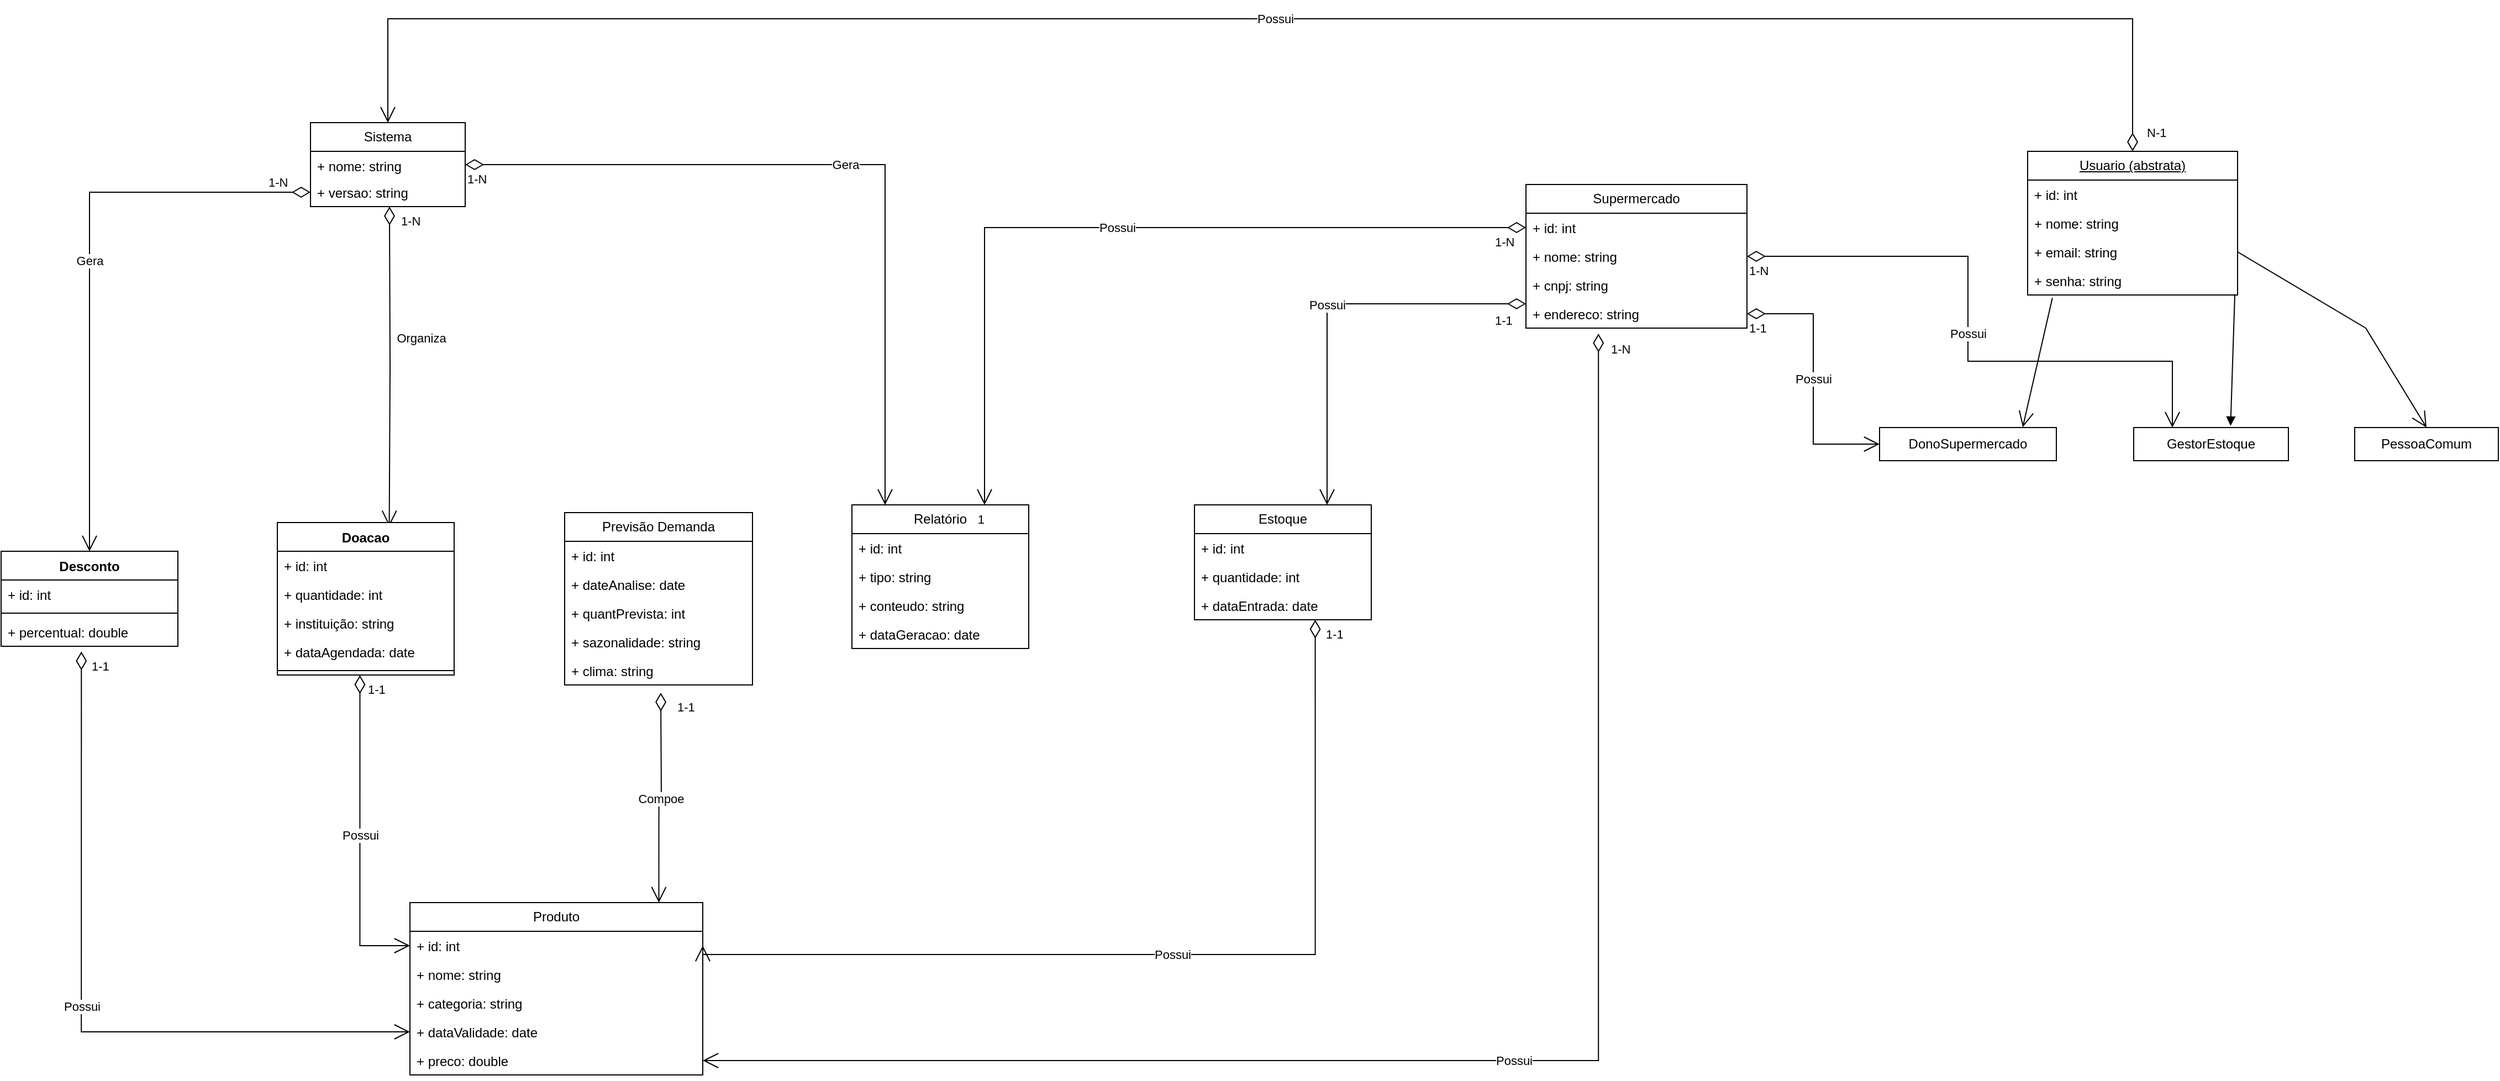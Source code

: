 <mxfile version="27.1.1">
  <diagram id="C5RBs43oDa-KdzZeNtuy" name="Page-1">
    <mxGraphModel dx="2121" dy="1750" grid="1" gridSize="10" guides="1" tooltips="1" connect="1" arrows="1" fold="1" page="1" pageScale="1" pageWidth="827" pageHeight="1169" math="0" shadow="0">
      <root>
        <mxCell id="WIyWlLk6GJQsqaUBKTNV-0" />
        <mxCell id="WIyWlLk6GJQsqaUBKTNV-1" parent="WIyWlLk6GJQsqaUBKTNV-0" />
        <mxCell id="jZNxcZ7v8EToszQoS8cT-0" value="Sistema" style="swimlane;fontStyle=0;childLayout=stackLayout;horizontal=1;startSize=26;fillColor=none;horizontalStack=0;resizeParent=1;resizeParentMax=0;resizeLast=0;collapsible=1;marginBottom=0;whiteSpace=wrap;html=1;" parent="WIyWlLk6GJQsqaUBKTNV-1" vertex="1">
          <mxGeometry x="-90" y="-76" width="140" height="76" as="geometry" />
        </mxCell>
        <mxCell id="jZNxcZ7v8EToszQoS8cT-1" value="+ nome: string" style="text;strokeColor=none;fillColor=none;align=left;verticalAlign=top;spacingLeft=4;spacingRight=4;overflow=hidden;rotatable=0;points=[[0,0.5],[1,0.5]];portConstraint=eastwest;whiteSpace=wrap;html=1;" parent="jZNxcZ7v8EToszQoS8cT-0" vertex="1">
          <mxGeometry y="26" width="140" height="24" as="geometry" />
        </mxCell>
        <mxCell id="jZNxcZ7v8EToszQoS8cT-2" value="+ versao: string" style="text;strokeColor=none;fillColor=none;align=left;verticalAlign=top;spacingLeft=4;spacingRight=4;overflow=hidden;rotatable=0;points=[[0,0.5],[1,0.5]];portConstraint=eastwest;whiteSpace=wrap;html=1;" parent="jZNxcZ7v8EToszQoS8cT-0" vertex="1">
          <mxGeometry y="50" width="140" height="26" as="geometry" />
        </mxCell>
        <mxCell id="jZNxcZ7v8EToszQoS8cT-37" value="Organiza" style="endArrow=open;html=1;endSize=12;startArrow=diamondThin;startSize=14;startFill=0;edgeStyle=orthogonalEdgeStyle;rounded=0;exitX=0.521;exitY=1;exitDx=0;exitDy=0;exitPerimeter=0;entryX=0.633;entryY=0.024;entryDx=0;entryDy=0;entryPerimeter=0;" parent="jZNxcZ7v8EToszQoS8cT-0" target="jZNxcZ7v8EToszQoS8cT-17" edge="1">
          <mxGeometry x="-0.172" y="28" relative="1" as="geometry">
            <mxPoint x="71.47" y="76" as="sourcePoint" />
            <mxPoint x="68.53" y="247" as="targetPoint" />
            <Array as="points" />
            <mxPoint y="-1" as="offset" />
          </mxGeometry>
        </mxCell>
        <mxCell id="jZNxcZ7v8EToszQoS8cT-38" value="1-N" style="edgeLabel;resizable=0;html=1;align=left;verticalAlign=top;" parent="jZNxcZ7v8EToszQoS8cT-37" connectable="0" vertex="1">
          <mxGeometry x="-1" relative="1" as="geometry">
            <mxPoint x="9" as="offset" />
          </mxGeometry>
        </mxCell>
        <mxCell id="jZNxcZ7v8EToszQoS8cT-4" value="Desconto" style="swimlane;fontStyle=1;align=center;verticalAlign=top;childLayout=stackLayout;horizontal=1;startSize=26;horizontalStack=0;resizeParent=1;resizeParentMax=0;resizeLast=0;collapsible=1;marginBottom=0;whiteSpace=wrap;html=1;" parent="WIyWlLk6GJQsqaUBKTNV-1" vertex="1">
          <mxGeometry x="-370" y="312" width="160" height="86" as="geometry" />
        </mxCell>
        <mxCell id="jZNxcZ7v8EToszQoS8cT-5" value="+ id: int" style="text;strokeColor=none;fillColor=none;align=left;verticalAlign=top;spacingLeft=4;spacingRight=4;overflow=hidden;rotatable=0;points=[[0,0.5],[1,0.5]];portConstraint=eastwest;whiteSpace=wrap;html=1;" parent="jZNxcZ7v8EToszQoS8cT-4" vertex="1">
          <mxGeometry y="26" width="160" height="26" as="geometry" />
        </mxCell>
        <mxCell id="jZNxcZ7v8EToszQoS8cT-6" value="" style="line;strokeWidth=1;fillColor=none;align=left;verticalAlign=middle;spacingTop=-1;spacingLeft=3;spacingRight=3;rotatable=0;labelPosition=right;points=[];portConstraint=eastwest;strokeColor=inherit;" parent="jZNxcZ7v8EToszQoS8cT-4" vertex="1">
          <mxGeometry y="52" width="160" height="8" as="geometry" />
        </mxCell>
        <mxCell id="jZNxcZ7v8EToszQoS8cT-7" value="+ percentual: double" style="text;strokeColor=none;fillColor=none;align=left;verticalAlign=top;spacingLeft=4;spacingRight=4;overflow=hidden;rotatable=0;points=[[0,0.5],[1,0.5]];portConstraint=eastwest;whiteSpace=wrap;html=1;" parent="jZNxcZ7v8EToszQoS8cT-4" vertex="1">
          <mxGeometry y="60" width="160" height="26" as="geometry" />
        </mxCell>
        <mxCell id="jZNxcZ7v8EToszQoS8cT-14" value="Gera" style="endArrow=open;html=1;endSize=12;startArrow=diamondThin;startSize=14;startFill=0;edgeStyle=orthogonalEdgeStyle;rounded=0;exitX=0;exitY=0.5;exitDx=0;exitDy=0;entryX=0.5;entryY=0;entryDx=0;entryDy=0;" parent="WIyWlLk6GJQsqaUBKTNV-1" source="jZNxcZ7v8EToszQoS8cT-2" target="jZNxcZ7v8EToszQoS8cT-4" edge="1">
          <mxGeometry x="-0.001" relative="1" as="geometry">
            <mxPoint x="-190" y="170" as="sourcePoint" />
            <mxPoint x="-30" y="170" as="targetPoint" />
            <mxPoint as="offset" />
          </mxGeometry>
        </mxCell>
        <mxCell id="jZNxcZ7v8EToszQoS8cT-15" value="1-N" style="edgeLabel;resizable=0;html=1;align=left;verticalAlign=top;" parent="jZNxcZ7v8EToszQoS8cT-14" connectable="0" vertex="1">
          <mxGeometry x="-1" relative="1" as="geometry">
            <mxPoint x="-40" y="-22" as="offset" />
          </mxGeometry>
        </mxCell>
        <mxCell id="jZNxcZ7v8EToszQoS8cT-17" value="Doacao" style="swimlane;fontStyle=1;align=center;verticalAlign=top;childLayout=stackLayout;horizontal=1;startSize=26;horizontalStack=0;resizeParent=1;resizeParentMax=0;resizeLast=0;collapsible=1;marginBottom=0;whiteSpace=wrap;html=1;" parent="WIyWlLk6GJQsqaUBKTNV-1" vertex="1">
          <mxGeometry x="-120" y="286" width="160" height="138" as="geometry">
            <mxRectangle x="-110" y="181" width="100" height="30" as="alternateBounds" />
          </mxGeometry>
        </mxCell>
        <mxCell id="jZNxcZ7v8EToszQoS8cT-18" value="+ id: int" style="text;strokeColor=none;fillColor=none;align=left;verticalAlign=top;spacingLeft=4;spacingRight=4;overflow=hidden;rotatable=0;points=[[0,0.5],[1,0.5]];portConstraint=eastwest;whiteSpace=wrap;html=1;" parent="jZNxcZ7v8EToszQoS8cT-17" vertex="1">
          <mxGeometry y="26" width="160" height="26" as="geometry" />
        </mxCell>
        <mxCell id="jZNxcZ7v8EToszQoS8cT-30" value="+ quantidade: int" style="text;strokeColor=none;fillColor=none;align=left;verticalAlign=top;spacingLeft=4;spacingRight=4;overflow=hidden;rotatable=0;points=[[0,0.5],[1,0.5]];portConstraint=eastwest;whiteSpace=wrap;html=1;" parent="jZNxcZ7v8EToszQoS8cT-17" vertex="1">
          <mxGeometry y="52" width="160" height="26" as="geometry" />
        </mxCell>
        <mxCell id="jZNxcZ7v8EToszQoS8cT-31" value="+ instituição: string" style="text;strokeColor=none;fillColor=none;align=left;verticalAlign=top;spacingLeft=4;spacingRight=4;overflow=hidden;rotatable=0;points=[[0,0.5],[1,0.5]];portConstraint=eastwest;whiteSpace=wrap;html=1;" parent="jZNxcZ7v8EToszQoS8cT-17" vertex="1">
          <mxGeometry y="78" width="160" height="26" as="geometry" />
        </mxCell>
        <mxCell id="jZNxcZ7v8EToszQoS8cT-33" value="+ dataAgendada: date" style="text;strokeColor=none;fillColor=none;align=left;verticalAlign=top;spacingLeft=4;spacingRight=4;overflow=hidden;rotatable=0;points=[[0,0.5],[1,0.5]];portConstraint=eastwest;whiteSpace=wrap;html=1;" parent="jZNxcZ7v8EToszQoS8cT-17" vertex="1">
          <mxGeometry y="104" width="160" height="26" as="geometry" />
        </mxCell>
        <mxCell id="jZNxcZ7v8EToszQoS8cT-19" value="" style="line;strokeWidth=1;fillColor=none;align=left;verticalAlign=middle;spacingTop=-1;spacingLeft=3;spacingRight=3;rotatable=0;labelPosition=right;points=[];portConstraint=eastwest;strokeColor=inherit;" parent="jZNxcZ7v8EToszQoS8cT-17" vertex="1">
          <mxGeometry y="130" width="160" height="8" as="geometry" />
        </mxCell>
        <mxCell id="jZNxcZ7v8EToszQoS8cT-40" value="Previsão Demanda" style="swimlane;fontStyle=0;childLayout=stackLayout;horizontal=1;startSize=26;fillColor=none;horizontalStack=0;resizeParent=1;resizeParentMax=0;resizeLast=0;collapsible=1;marginBottom=0;whiteSpace=wrap;html=1;" parent="WIyWlLk6GJQsqaUBKTNV-1" vertex="1">
          <mxGeometry x="140" y="277" width="170" height="156" as="geometry" />
        </mxCell>
        <mxCell id="jZNxcZ7v8EToszQoS8cT-41" value="+ id: int" style="text;strokeColor=none;fillColor=none;align=left;verticalAlign=top;spacingLeft=4;spacingRight=4;overflow=hidden;rotatable=0;points=[[0,0.5],[1,0.5]];portConstraint=eastwest;whiteSpace=wrap;html=1;" parent="jZNxcZ7v8EToszQoS8cT-40" vertex="1">
          <mxGeometry y="26" width="170" height="26" as="geometry" />
        </mxCell>
        <mxCell id="jZNxcZ7v8EToszQoS8cT-42" value="+ dateAnalise: date" style="text;strokeColor=none;fillColor=none;align=left;verticalAlign=top;spacingLeft=4;spacingRight=4;overflow=hidden;rotatable=0;points=[[0,0.5],[1,0.5]];portConstraint=eastwest;whiteSpace=wrap;html=1;" parent="jZNxcZ7v8EToszQoS8cT-40" vertex="1">
          <mxGeometry y="52" width="170" height="26" as="geometry" />
        </mxCell>
        <mxCell id="jZNxcZ7v8EToszQoS8cT-43" value="+ quantPrevista: int" style="text;strokeColor=none;fillColor=none;align=left;verticalAlign=top;spacingLeft=4;spacingRight=4;overflow=hidden;rotatable=0;points=[[0,0.5],[1,0.5]];portConstraint=eastwest;whiteSpace=wrap;html=1;" parent="jZNxcZ7v8EToszQoS8cT-40" vertex="1">
          <mxGeometry y="78" width="170" height="26" as="geometry" />
        </mxCell>
        <mxCell id="jZNxcZ7v8EToszQoS8cT-44" value="+ sazonalidade: string" style="text;strokeColor=none;fillColor=none;align=left;verticalAlign=top;spacingLeft=4;spacingRight=4;overflow=hidden;rotatable=0;points=[[0,0.5],[1,0.5]];portConstraint=eastwest;whiteSpace=wrap;html=1;" parent="jZNxcZ7v8EToszQoS8cT-40" vertex="1">
          <mxGeometry y="104" width="170" height="26" as="geometry" />
        </mxCell>
        <mxCell id="jZNxcZ7v8EToszQoS8cT-45" value="+ clima: string" style="text;strokeColor=none;fillColor=none;align=left;verticalAlign=top;spacingLeft=4;spacingRight=4;overflow=hidden;rotatable=0;points=[[0,0.5],[1,0.5]];portConstraint=eastwest;whiteSpace=wrap;html=1;" parent="jZNxcZ7v8EToszQoS8cT-40" vertex="1">
          <mxGeometry y="130" width="170" height="26" as="geometry" />
        </mxCell>
        <mxCell id="jZNxcZ7v8EToszQoS8cT-46" value="Relatório" style="swimlane;fontStyle=0;childLayout=stackLayout;horizontal=1;startSize=26;fillColor=none;horizontalStack=0;resizeParent=1;resizeParentMax=0;resizeLast=0;collapsible=1;marginBottom=0;whiteSpace=wrap;html=1;" parent="WIyWlLk6GJQsqaUBKTNV-1" vertex="1">
          <mxGeometry x="400" y="270" width="160" height="130" as="geometry" />
        </mxCell>
        <mxCell id="jZNxcZ7v8EToszQoS8cT-47" value="+ id: int" style="text;strokeColor=none;fillColor=none;align=left;verticalAlign=top;spacingLeft=4;spacingRight=4;overflow=hidden;rotatable=0;points=[[0,0.5],[1,0.5]];portConstraint=eastwest;whiteSpace=wrap;html=1;" parent="jZNxcZ7v8EToszQoS8cT-46" vertex="1">
          <mxGeometry y="26" width="160" height="26" as="geometry" />
        </mxCell>
        <mxCell id="jZNxcZ7v8EToszQoS8cT-48" value="+ tipo: string" style="text;strokeColor=none;fillColor=none;align=left;verticalAlign=top;spacingLeft=4;spacingRight=4;overflow=hidden;rotatable=0;points=[[0,0.5],[1,0.5]];portConstraint=eastwest;whiteSpace=wrap;html=1;" parent="jZNxcZ7v8EToszQoS8cT-46" vertex="1">
          <mxGeometry y="52" width="160" height="26" as="geometry" />
        </mxCell>
        <mxCell id="jZNxcZ7v8EToszQoS8cT-50" value="+ conteudo: string" style="text;strokeColor=none;fillColor=none;align=left;verticalAlign=top;spacingLeft=4;spacingRight=4;overflow=hidden;rotatable=0;points=[[0,0.5],[1,0.5]];portConstraint=eastwest;whiteSpace=wrap;html=1;" parent="jZNxcZ7v8EToszQoS8cT-46" vertex="1">
          <mxGeometry y="78" width="160" height="26" as="geometry" />
        </mxCell>
        <mxCell id="jZNxcZ7v8EToszQoS8cT-49" value="+ dataGeracao: date" style="text;strokeColor=none;fillColor=none;align=left;verticalAlign=top;spacingLeft=4;spacingRight=4;overflow=hidden;rotatable=0;points=[[0,0.5],[1,0.5]];portConstraint=eastwest;whiteSpace=wrap;html=1;" parent="jZNxcZ7v8EToszQoS8cT-46" vertex="1">
          <mxGeometry y="104" width="160" height="26" as="geometry" />
        </mxCell>
        <mxCell id="jZNxcZ7v8EToszQoS8cT-51" value="Estoque" style="swimlane;fontStyle=0;childLayout=stackLayout;horizontal=1;startSize=26;fillColor=none;horizontalStack=0;resizeParent=1;resizeParentMax=0;resizeLast=0;collapsible=1;marginBottom=0;whiteSpace=wrap;html=1;" parent="WIyWlLk6GJQsqaUBKTNV-1" vertex="1">
          <mxGeometry x="710" y="270" width="160" height="104" as="geometry" />
        </mxCell>
        <mxCell id="jZNxcZ7v8EToszQoS8cT-52" value="+ id: int" style="text;strokeColor=none;fillColor=none;align=left;verticalAlign=top;spacingLeft=4;spacingRight=4;overflow=hidden;rotatable=0;points=[[0,0.5],[1,0.5]];portConstraint=eastwest;whiteSpace=wrap;html=1;" parent="jZNxcZ7v8EToszQoS8cT-51" vertex="1">
          <mxGeometry y="26" width="160" height="26" as="geometry" />
        </mxCell>
        <mxCell id="jZNxcZ7v8EToszQoS8cT-53" value="+ quantidade: int" style="text;strokeColor=none;fillColor=none;align=left;verticalAlign=top;spacingLeft=4;spacingRight=4;overflow=hidden;rotatable=0;points=[[0,0.5],[1,0.5]];portConstraint=eastwest;whiteSpace=wrap;html=1;" parent="jZNxcZ7v8EToszQoS8cT-51" vertex="1">
          <mxGeometry y="52" width="160" height="26" as="geometry" />
        </mxCell>
        <mxCell id="jZNxcZ7v8EToszQoS8cT-54" value="+ dataEntrada: date" style="text;strokeColor=none;fillColor=none;align=left;verticalAlign=top;spacingLeft=4;spacingRight=4;overflow=hidden;rotatable=0;points=[[0,0.5],[1,0.5]];portConstraint=eastwest;whiteSpace=wrap;html=1;" parent="jZNxcZ7v8EToszQoS8cT-51" vertex="1">
          <mxGeometry y="78" width="160" height="26" as="geometry" />
        </mxCell>
        <mxCell id="jZNxcZ7v8EToszQoS8cT-55" value="Produto" style="swimlane;fontStyle=0;childLayout=stackLayout;horizontal=1;startSize=26;fillColor=none;horizontalStack=0;resizeParent=1;resizeParentMax=0;resizeLast=0;collapsible=1;marginBottom=0;whiteSpace=wrap;html=1;" parent="WIyWlLk6GJQsqaUBKTNV-1" vertex="1">
          <mxGeometry y="630" width="265" height="156" as="geometry" />
        </mxCell>
        <mxCell id="jZNxcZ7v8EToszQoS8cT-56" value="+ id: int" style="text;strokeColor=none;fillColor=none;align=left;verticalAlign=top;spacingLeft=4;spacingRight=4;overflow=hidden;rotatable=0;points=[[0,0.5],[1,0.5]];portConstraint=eastwest;whiteSpace=wrap;html=1;" parent="jZNxcZ7v8EToszQoS8cT-55" vertex="1">
          <mxGeometry y="26" width="265" height="26" as="geometry" />
        </mxCell>
        <mxCell id="jZNxcZ7v8EToszQoS8cT-57" value="+ nome: string" style="text;strokeColor=none;fillColor=none;align=left;verticalAlign=top;spacingLeft=4;spacingRight=4;overflow=hidden;rotatable=0;points=[[0,0.5],[1,0.5]];portConstraint=eastwest;whiteSpace=wrap;html=1;" parent="jZNxcZ7v8EToszQoS8cT-55" vertex="1">
          <mxGeometry y="52" width="265" height="26" as="geometry" />
        </mxCell>
        <mxCell id="jZNxcZ7v8EToszQoS8cT-58" value="+ categoria: string" style="text;strokeColor=none;fillColor=none;align=left;verticalAlign=top;spacingLeft=4;spacingRight=4;overflow=hidden;rotatable=0;points=[[0,0.5],[1,0.5]];portConstraint=eastwest;whiteSpace=wrap;html=1;" parent="jZNxcZ7v8EToszQoS8cT-55" vertex="1">
          <mxGeometry y="78" width="265" height="26" as="geometry" />
        </mxCell>
        <mxCell id="jZNxcZ7v8EToszQoS8cT-59" value="+ dataValidade: date" style="text;strokeColor=none;fillColor=none;align=left;verticalAlign=top;spacingLeft=4;spacingRight=4;overflow=hidden;rotatable=0;points=[[0,0.5],[1,0.5]];portConstraint=eastwest;whiteSpace=wrap;html=1;" parent="jZNxcZ7v8EToszQoS8cT-55" vertex="1">
          <mxGeometry y="104" width="265" height="26" as="geometry" />
        </mxCell>
        <mxCell id="jZNxcZ7v8EToszQoS8cT-60" value="+ preco: double" style="text;strokeColor=none;fillColor=none;align=left;verticalAlign=top;spacingLeft=4;spacingRight=4;overflow=hidden;rotatable=0;points=[[0,0.5],[1,0.5]];portConstraint=eastwest;whiteSpace=wrap;html=1;" parent="jZNxcZ7v8EToszQoS8cT-55" vertex="1">
          <mxGeometry y="130" width="265" height="26" as="geometry" />
        </mxCell>
        <mxCell id="jZNxcZ7v8EToszQoS8cT-61" value="Possui" style="endArrow=open;html=1;endSize=12;startArrow=diamondThin;startSize=14;startFill=0;edgeStyle=orthogonalEdgeStyle;rounded=0;exitX=0.558;exitY=1.109;exitDx=0;exitDy=0;exitPerimeter=0;entryX=1;entryY=0.5;entryDx=0;entryDy=0;" parent="WIyWlLk6GJQsqaUBKTNV-1" target="jZNxcZ7v8EToszQoS8cT-56" edge="1">
          <mxGeometry relative="1" as="geometry">
            <mxPoint x="819.28" y="374.004" as="sourcePoint" />
            <mxPoint x="280" y="677" as="targetPoint" />
            <Array as="points">
              <mxPoint x="819" y="677" />
              <mxPoint x="265" y="677" />
            </Array>
          </mxGeometry>
        </mxCell>
        <mxCell id="jZNxcZ7v8EToszQoS8cT-62" value="1-1" style="edgeLabel;resizable=0;html=1;align=left;verticalAlign=top;" parent="jZNxcZ7v8EToszQoS8cT-61" connectable="0" vertex="1">
          <mxGeometry x="-1" relative="1" as="geometry">
            <mxPoint x="8" as="offset" />
          </mxGeometry>
        </mxCell>
        <mxCell id="jZNxcZ7v8EToszQoS8cT-64" value="Possui" style="endArrow=open;html=1;endSize=12;startArrow=diamondThin;startSize=14;startFill=0;edgeStyle=orthogonalEdgeStyle;rounded=0;exitX=0.467;exitY=1.015;exitDx=0;exitDy=0;exitPerimeter=0;entryX=0;entryY=0.5;entryDx=0;entryDy=0;" parent="WIyWlLk6GJQsqaUBKTNV-1" source="jZNxcZ7v8EToszQoS8cT-19" target="jZNxcZ7v8EToszQoS8cT-56" edge="1">
          <mxGeometry relative="1" as="geometry">
            <mxPoint x="-60" y="520" as="sourcePoint" />
            <mxPoint x="100" y="520" as="targetPoint" />
          </mxGeometry>
        </mxCell>
        <mxCell id="jZNxcZ7v8EToszQoS8cT-65" value="1-1" style="edgeLabel;resizable=0;html=1;align=left;verticalAlign=top;" parent="jZNxcZ7v8EToszQoS8cT-64" connectable="0" vertex="1">
          <mxGeometry x="-1" relative="1" as="geometry">
            <mxPoint x="5" as="offset" />
          </mxGeometry>
        </mxCell>
        <mxCell id="jZNxcZ7v8EToszQoS8cT-67" value="Compoe" style="endArrow=open;html=1;endSize=12;startArrow=diamondThin;startSize=14;startFill=0;edgeStyle=orthogonalEdgeStyle;rounded=0;entryX=0.85;entryY=0;entryDx=0;entryDy=0;entryPerimeter=0;" parent="WIyWlLk6GJQsqaUBKTNV-1" target="jZNxcZ7v8EToszQoS8cT-55" edge="1">
          <mxGeometry x="0.003" relative="1" as="geometry">
            <mxPoint x="227" y="440" as="sourcePoint" />
            <mxPoint x="226.85" y="584.74" as="targetPoint" />
            <mxPoint as="offset" />
          </mxGeometry>
        </mxCell>
        <mxCell id="jZNxcZ7v8EToszQoS8cT-68" value="1-1" style="edgeLabel;resizable=0;html=1;align=left;verticalAlign=top;" parent="jZNxcZ7v8EToszQoS8cT-67" connectable="0" vertex="1">
          <mxGeometry x="-1" relative="1" as="geometry">
            <mxPoint x="13" as="offset" />
          </mxGeometry>
        </mxCell>
        <mxCell id="jZNxcZ7v8EToszQoS8cT-70" value="Possui" style="endArrow=open;html=1;endSize=12;startArrow=diamondThin;startSize=14;startFill=0;edgeStyle=orthogonalEdgeStyle;rounded=0;exitX=0.454;exitY=1.183;exitDx=0;exitDy=0;exitPerimeter=0;entryX=0;entryY=0.5;entryDx=0;entryDy=0;" parent="WIyWlLk6GJQsqaUBKTNV-1" source="jZNxcZ7v8EToszQoS8cT-7" target="jZNxcZ7v8EToszQoS8cT-59" edge="1">
          <mxGeometry relative="1" as="geometry">
            <mxPoint x="-340" y="628.18" as="sourcePoint" />
            <mxPoint x="-180" y="628.18" as="targetPoint" />
            <Array as="points">
              <mxPoint x="-297" y="747" />
            </Array>
          </mxGeometry>
        </mxCell>
        <mxCell id="jZNxcZ7v8EToszQoS8cT-71" value="1-1" style="edgeLabel;resizable=0;html=1;align=left;verticalAlign=top;" parent="jZNxcZ7v8EToszQoS8cT-70" connectable="0" vertex="1">
          <mxGeometry x="-1" relative="1" as="geometry">
            <mxPoint x="7" as="offset" />
          </mxGeometry>
        </mxCell>
        <mxCell id="jZNxcZ7v8EToszQoS8cT-73" value="Gera" style="endArrow=open;html=1;endSize=12;startArrow=diamondThin;startSize=14;startFill=0;edgeStyle=orthogonalEdgeStyle;rounded=0;exitX=1;exitY=0.5;exitDx=0;exitDy=0;" parent="WIyWlLk6GJQsqaUBKTNV-1" source="jZNxcZ7v8EToszQoS8cT-1" edge="1">
          <mxGeometry relative="1" as="geometry">
            <mxPoint x="170" y="120" as="sourcePoint" />
            <mxPoint x="430" y="270" as="targetPoint" />
            <Array as="points">
              <mxPoint x="430" y="-38" />
            </Array>
          </mxGeometry>
        </mxCell>
        <mxCell id="jZNxcZ7v8EToszQoS8cT-74" value="1-N" style="edgeLabel;resizable=0;html=1;align=left;verticalAlign=top;" parent="jZNxcZ7v8EToszQoS8cT-73" connectable="0" vertex="1">
          <mxGeometry x="-1" relative="1" as="geometry" />
        </mxCell>
        <mxCell id="jZNxcZ7v8EToszQoS8cT-79" value="Supermercado" style="swimlane;fontStyle=0;childLayout=stackLayout;horizontal=1;startSize=26;fillColor=none;horizontalStack=0;resizeParent=1;resizeParentMax=0;resizeLast=0;collapsible=1;marginBottom=0;whiteSpace=wrap;html=1;" parent="WIyWlLk6GJQsqaUBKTNV-1" vertex="1">
          <mxGeometry x="1010" y="-20" width="200" height="130" as="geometry" />
        </mxCell>
        <mxCell id="jZNxcZ7v8EToszQoS8cT-80" value="+ id: int" style="text;strokeColor=none;fillColor=none;align=left;verticalAlign=top;spacingLeft=4;spacingRight=4;overflow=hidden;rotatable=0;points=[[0,0.5],[1,0.5]];portConstraint=eastwest;whiteSpace=wrap;html=1;" parent="jZNxcZ7v8EToszQoS8cT-79" vertex="1">
          <mxGeometry y="26" width="200" height="26" as="geometry" />
        </mxCell>
        <mxCell id="jZNxcZ7v8EToszQoS8cT-81" value="+ nome: string" style="text;strokeColor=none;fillColor=none;align=left;verticalAlign=top;spacingLeft=4;spacingRight=4;overflow=hidden;rotatable=0;points=[[0,0.5],[1,0.5]];portConstraint=eastwest;whiteSpace=wrap;html=1;" parent="jZNxcZ7v8EToszQoS8cT-79" vertex="1">
          <mxGeometry y="52" width="200" height="26" as="geometry" />
        </mxCell>
        <mxCell id="jZNxcZ7v8EToszQoS8cT-82" value="+ cnpj: string" style="text;strokeColor=none;fillColor=none;align=left;verticalAlign=top;spacingLeft=4;spacingRight=4;overflow=hidden;rotatable=0;points=[[0,0.5],[1,0.5]];portConstraint=eastwest;whiteSpace=wrap;html=1;" parent="jZNxcZ7v8EToszQoS8cT-79" vertex="1">
          <mxGeometry y="78" width="200" height="26" as="geometry" />
        </mxCell>
        <mxCell id="jZNxcZ7v8EToszQoS8cT-83" value="+ endereco: string" style="text;strokeColor=none;fillColor=none;align=left;verticalAlign=top;spacingLeft=4;spacingRight=4;overflow=hidden;rotatable=0;points=[[0,0.5],[1,0.5]];portConstraint=eastwest;whiteSpace=wrap;html=1;" parent="jZNxcZ7v8EToszQoS8cT-79" vertex="1">
          <mxGeometry y="104" width="200" height="26" as="geometry" />
        </mxCell>
        <mxCell id="jZNxcZ7v8EToszQoS8cT-84" value="Possui" style="endArrow=open;html=1;endSize=12;startArrow=diamondThin;startSize=14;startFill=0;edgeStyle=orthogonalEdgeStyle;rounded=0;entryX=0.75;entryY=0;entryDx=0;entryDy=0;exitX=0;exitY=1.154;exitDx=0;exitDy=0;exitPerimeter=0;" parent="WIyWlLk6GJQsqaUBKTNV-1" source="jZNxcZ7v8EToszQoS8cT-82" target="jZNxcZ7v8EToszQoS8cT-51" edge="1">
          <mxGeometry relative="1" as="geometry">
            <mxPoint x="680" y="100" as="sourcePoint" />
            <mxPoint x="840" y="100" as="targetPoint" />
          </mxGeometry>
        </mxCell>
        <mxCell id="jZNxcZ7v8EToszQoS8cT-87" value="Possui" style="endArrow=open;html=1;endSize=12;startArrow=diamondThin;startSize=14;startFill=0;edgeStyle=orthogonalEdgeStyle;rounded=0;entryX=0.75;entryY=0;entryDx=0;entryDy=0;exitX=0;exitY=0.5;exitDx=0;exitDy=0;" parent="WIyWlLk6GJQsqaUBKTNV-1" source="jZNxcZ7v8EToszQoS8cT-80" target="jZNxcZ7v8EToszQoS8cT-46" edge="1">
          <mxGeometry relative="1" as="geometry">
            <mxPoint x="600" y="-50" as="sourcePoint" />
            <mxPoint x="760" y="-50" as="targetPoint" />
          </mxGeometry>
        </mxCell>
        <mxCell id="jZNxcZ7v8EToszQoS8cT-88" value="1-N" style="edgeLabel;resizable=0;html=1;align=left;verticalAlign=top;" parent="jZNxcZ7v8EToszQoS8cT-87" connectable="0" vertex="1">
          <mxGeometry x="-1" relative="1" as="geometry">
            <mxPoint x="-30" as="offset" />
          </mxGeometry>
        </mxCell>
        <mxCell id="jZNxcZ7v8EToszQoS8cT-89" value="1" style="edgeLabel;resizable=0;html=1;align=right;verticalAlign=top;" parent="jZNxcZ7v8EToszQoS8cT-87" connectable="0" vertex="1">
          <mxGeometry x="1" relative="1" as="geometry" />
        </mxCell>
        <mxCell id="jZNxcZ7v8EToszQoS8cT-90" value="1-1" style="edgeLabel;resizable=0;html=1;align=left;verticalAlign=top;" parent="WIyWlLk6GJQsqaUBKTNV-1" connectable="0" vertex="1">
          <mxGeometry x="980" y="90" as="geometry" />
        </mxCell>
        <mxCell id="jZNxcZ7v8EToszQoS8cT-91" value="Possui" style="endArrow=open;html=1;endSize=12;startArrow=diamondThin;startSize=14;startFill=0;edgeStyle=orthogonalEdgeStyle;rounded=0;entryX=1;entryY=0.5;entryDx=0;entryDy=0;exitX=0.553;exitY=1.155;exitDx=0;exitDy=0;exitPerimeter=0;" parent="WIyWlLk6GJQsqaUBKTNV-1" target="jZNxcZ7v8EToszQoS8cT-60" edge="1">
          <mxGeometry relative="1" as="geometry">
            <mxPoint x="1075.6" y="115.0" as="sourcePoint" />
            <mxPoint x="220" y="773.97" as="targetPoint" />
            <Array as="points">
              <mxPoint x="1076" y="773" />
            </Array>
          </mxGeometry>
        </mxCell>
        <mxCell id="jZNxcZ7v8EToszQoS8cT-92" value="1-N" style="edgeLabel;resizable=0;html=1;align=left;verticalAlign=top;" parent="jZNxcZ7v8EToszQoS8cT-91" connectable="0" vertex="1">
          <mxGeometry x="-1" relative="1" as="geometry">
            <mxPoint x="9" y="1" as="offset" />
          </mxGeometry>
        </mxCell>
        <mxCell id="jZNxcZ7v8EToszQoS8cT-94" value="&lt;u&gt;Usuario (abstrata)&lt;/u&gt;" style="swimlane;fontStyle=0;childLayout=stackLayout;horizontal=1;startSize=26;fillColor=none;horizontalStack=0;resizeParent=1;resizeParentMax=0;resizeLast=0;collapsible=1;marginBottom=0;whiteSpace=wrap;html=1;" parent="WIyWlLk6GJQsqaUBKTNV-1" vertex="1">
          <mxGeometry x="1464" y="-50" width="190" height="130" as="geometry" />
        </mxCell>
        <mxCell id="jZNxcZ7v8EToszQoS8cT-95" value="+ id: int" style="text;strokeColor=none;fillColor=none;align=left;verticalAlign=top;spacingLeft=4;spacingRight=4;overflow=hidden;rotatable=0;points=[[0,0.5],[1,0.5]];portConstraint=eastwest;whiteSpace=wrap;html=1;" parent="jZNxcZ7v8EToszQoS8cT-94" vertex="1">
          <mxGeometry y="26" width="190" height="26" as="geometry" />
        </mxCell>
        <mxCell id="jZNxcZ7v8EToszQoS8cT-96" value="+ nome: string" style="text;strokeColor=none;fillColor=none;align=left;verticalAlign=top;spacingLeft=4;spacingRight=4;overflow=hidden;rotatable=0;points=[[0,0.5],[1,0.5]];portConstraint=eastwest;whiteSpace=wrap;html=1;" parent="jZNxcZ7v8EToszQoS8cT-94" vertex="1">
          <mxGeometry y="52" width="190" height="26" as="geometry" />
        </mxCell>
        <mxCell id="jZNxcZ7v8EToszQoS8cT-97" value="+ email: string" style="text;strokeColor=none;fillColor=none;align=left;verticalAlign=top;spacingLeft=4;spacingRight=4;overflow=hidden;rotatable=0;points=[[0,0.5],[1,0.5]];portConstraint=eastwest;whiteSpace=wrap;html=1;" parent="jZNxcZ7v8EToszQoS8cT-94" vertex="1">
          <mxGeometry y="78" width="190" height="26" as="geometry" />
        </mxCell>
        <mxCell id="jZNxcZ7v8EToszQoS8cT-98" value="+ senha: string" style="text;strokeColor=none;fillColor=none;align=left;verticalAlign=top;spacingLeft=4;spacingRight=4;overflow=hidden;rotatable=0;points=[[0,0.5],[1,0.5]];portConstraint=eastwest;whiteSpace=wrap;html=1;" parent="jZNxcZ7v8EToszQoS8cT-94" vertex="1">
          <mxGeometry y="104" width="190" height="26" as="geometry" />
        </mxCell>
        <mxCell id="jZNxcZ7v8EToszQoS8cT-103" value="DonoSupermercado" style="html=1;whiteSpace=wrap;" parent="WIyWlLk6GJQsqaUBKTNV-1" vertex="1">
          <mxGeometry x="1330" y="200" width="160" height="30" as="geometry" />
        </mxCell>
        <mxCell id="jZNxcZ7v8EToszQoS8cT-104" value="GestorEstoque" style="html=1;whiteSpace=wrap;" parent="WIyWlLk6GJQsqaUBKTNV-1" vertex="1">
          <mxGeometry x="1560" y="200" width="140" height="30" as="geometry" />
        </mxCell>
        <mxCell id="jZNxcZ7v8EToszQoS8cT-105" value="PessoaComum" style="html=1;whiteSpace=wrap;" parent="WIyWlLk6GJQsqaUBKTNV-1" vertex="1">
          <mxGeometry x="1760" y="200" width="130" height="30" as="geometry" />
        </mxCell>
        <mxCell id="jZNxcZ7v8EToszQoS8cT-106" value="" style="html=1;verticalAlign=bottom;endArrow=block;curved=0;rounded=0;exitX=0.987;exitY=0.977;exitDx=0;exitDy=0;exitPerimeter=0;entryX=0.626;entryY=-0.049;entryDx=0;entryDy=0;entryPerimeter=0;" parent="WIyWlLk6GJQsqaUBKTNV-1" source="jZNxcZ7v8EToszQoS8cT-98" target="jZNxcZ7v8EToszQoS8cT-104" edge="1">
          <mxGeometry width="80" relative="1" as="geometry">
            <mxPoint x="1450" y="130" as="sourcePoint" />
            <mxPoint x="1600" y="180" as="targetPoint" />
          </mxGeometry>
        </mxCell>
        <mxCell id="jZNxcZ7v8EToszQoS8cT-107" value="" style="endArrow=open;endFill=1;endSize=12;html=1;rounded=0;exitX=1;exitY=0.5;exitDx=0;exitDy=0;entryX=0.5;entryY=0;entryDx=0;entryDy=0;" parent="WIyWlLk6GJQsqaUBKTNV-1" source="jZNxcZ7v8EToszQoS8cT-97" target="jZNxcZ7v8EToszQoS8cT-105" edge="1">
          <mxGeometry width="160" relative="1" as="geometry">
            <mxPoint x="1720" y="130" as="sourcePoint" />
            <mxPoint x="1880" y="130" as="targetPoint" />
            <Array as="points">
              <mxPoint x="1770" y="110" />
            </Array>
          </mxGeometry>
        </mxCell>
        <mxCell id="jZNxcZ7v8EToszQoS8cT-108" value="" style="endArrow=open;endFill=1;endSize=12;html=1;rounded=0;exitX=0.118;exitY=1.102;exitDx=0;exitDy=0;exitPerimeter=0;entryX=0.81;entryY=-0.013;entryDx=0;entryDy=0;entryPerimeter=0;" parent="WIyWlLk6GJQsqaUBKTNV-1" source="jZNxcZ7v8EToszQoS8cT-98" target="jZNxcZ7v8EToszQoS8cT-103" edge="1">
          <mxGeometry width="160" relative="1" as="geometry">
            <mxPoint x="1270" y="120" as="sourcePoint" />
            <mxPoint x="1420" y="190" as="targetPoint" />
          </mxGeometry>
        </mxCell>
        <mxCell id="jZNxcZ7v8EToszQoS8cT-110" value="Possui" style="endArrow=open;html=1;endSize=12;startArrow=diamondThin;startSize=14;startFill=0;edgeStyle=orthogonalEdgeStyle;rounded=0;exitX=1;exitY=0.5;exitDx=0;exitDy=0;entryX=0;entryY=0.5;entryDx=0;entryDy=0;" parent="WIyWlLk6GJQsqaUBKTNV-1" source="jZNxcZ7v8EToszQoS8cT-83" target="jZNxcZ7v8EToszQoS8cT-103" edge="1">
          <mxGeometry relative="1" as="geometry">
            <mxPoint x="1240" y="130" as="sourcePoint" />
            <mxPoint x="1400" y="130" as="targetPoint" />
          </mxGeometry>
        </mxCell>
        <mxCell id="jZNxcZ7v8EToszQoS8cT-111" value="1-1" style="edgeLabel;resizable=0;html=1;align=left;verticalAlign=top;" parent="jZNxcZ7v8EToszQoS8cT-110" connectable="0" vertex="1">
          <mxGeometry x="-1" relative="1" as="geometry" />
        </mxCell>
        <mxCell id="jZNxcZ7v8EToszQoS8cT-113" value="Possui" style="endArrow=open;html=1;endSize=12;startArrow=diamondThin;startSize=14;startFill=0;edgeStyle=orthogonalEdgeStyle;rounded=0;exitX=1;exitY=0.5;exitDx=0;exitDy=0;entryX=0.25;entryY=0;entryDx=0;entryDy=0;" parent="WIyWlLk6GJQsqaUBKTNV-1" source="jZNxcZ7v8EToszQoS8cT-81" target="jZNxcZ7v8EToszQoS8cT-104" edge="1">
          <mxGeometry relative="1" as="geometry">
            <mxPoint x="1230" y="60" as="sourcePoint" />
            <mxPoint x="1390" y="60" as="targetPoint" />
            <Array as="points">
              <mxPoint x="1410" y="45" />
              <mxPoint x="1410" y="140" />
              <mxPoint x="1595" y="140" />
            </Array>
          </mxGeometry>
        </mxCell>
        <mxCell id="jZNxcZ7v8EToszQoS8cT-114" value="1-N" style="edgeLabel;resizable=0;html=1;align=left;verticalAlign=top;" parent="jZNxcZ7v8EToszQoS8cT-113" connectable="0" vertex="1">
          <mxGeometry x="-1" relative="1" as="geometry" />
        </mxCell>
        <mxCell id="jZNxcZ7v8EToszQoS8cT-119" value="Possui" style="endArrow=open;html=1;endSize=12;startArrow=diamondThin;startSize=14;startFill=0;edgeStyle=orthogonalEdgeStyle;rounded=0;exitX=0.5;exitY=0;exitDx=0;exitDy=0;entryX=0.5;entryY=0;entryDx=0;entryDy=0;" parent="WIyWlLk6GJQsqaUBKTNV-1" source="jZNxcZ7v8EToszQoS8cT-94" target="jZNxcZ7v8EToszQoS8cT-0" edge="1">
          <mxGeometry relative="1" as="geometry">
            <mxPoint x="1370" y="-170" as="sourcePoint" />
            <mxPoint x="280" y="-170" as="targetPoint" />
            <Array as="points">
              <mxPoint x="1559" y="-170" />
              <mxPoint x="-20" y="-170" />
            </Array>
          </mxGeometry>
        </mxCell>
        <mxCell id="jZNxcZ7v8EToszQoS8cT-120" value="N-1" style="edgeLabel;resizable=0;html=1;align=left;verticalAlign=top;" parent="jZNxcZ7v8EToszQoS8cT-119" connectable="0" vertex="1">
          <mxGeometry x="-1" relative="1" as="geometry">
            <mxPoint x="11" y="-30" as="offset" />
          </mxGeometry>
        </mxCell>
      </root>
    </mxGraphModel>
  </diagram>
</mxfile>
